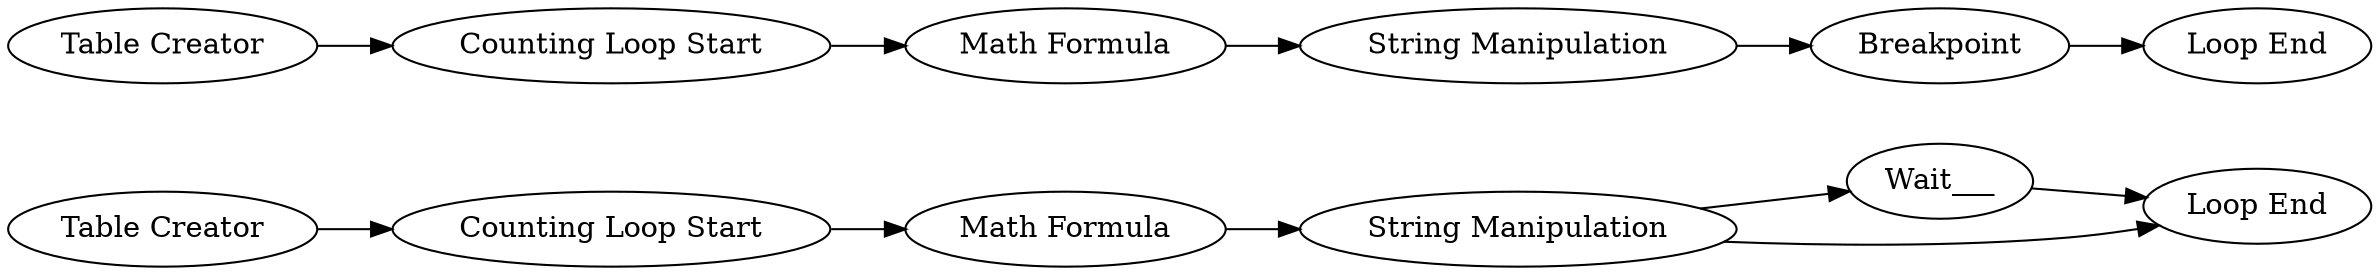 digraph {
	"6251685475396217278_40" [label="Math Formula"]
	"6251685475396217278_41" [label="String Manipulation"]
	"6251685475396217278_46" [label=Wait___]
	"6251685475396217278_34" [label="Math Formula"]
	"6251685475396217278_43" [label="Table Creator"]
	"6251685475396217278_45" [label="Loop End"]
	"6251685475396217278_38" [label="Counting Loop Start"]
	"6251685475396217278_39" [label="Loop End"]
	"6251685475396217278_44" [label="Counting Loop Start"]
	"6251685475396217278_37" [label="Table Creator"]
	"6251685475396217278_36" [label=Breakpoint]
	"6251685475396217278_35" [label="String Manipulation"]
	"6251685475396217278_36" -> "6251685475396217278_39"
	"6251685475396217278_38" -> "6251685475396217278_34"
	"6251685475396217278_44" -> "6251685475396217278_40"
	"6251685475396217278_37" -> "6251685475396217278_38"
	"6251685475396217278_41" -> "6251685475396217278_46"
	"6251685475396217278_46" -> "6251685475396217278_45"
	"6251685475396217278_40" -> "6251685475396217278_41"
	"6251685475396217278_41" -> "6251685475396217278_45"
	"6251685475396217278_34" -> "6251685475396217278_35"
	"6251685475396217278_43" -> "6251685475396217278_44"
	"6251685475396217278_35" -> "6251685475396217278_36"
	rankdir=LR
}
